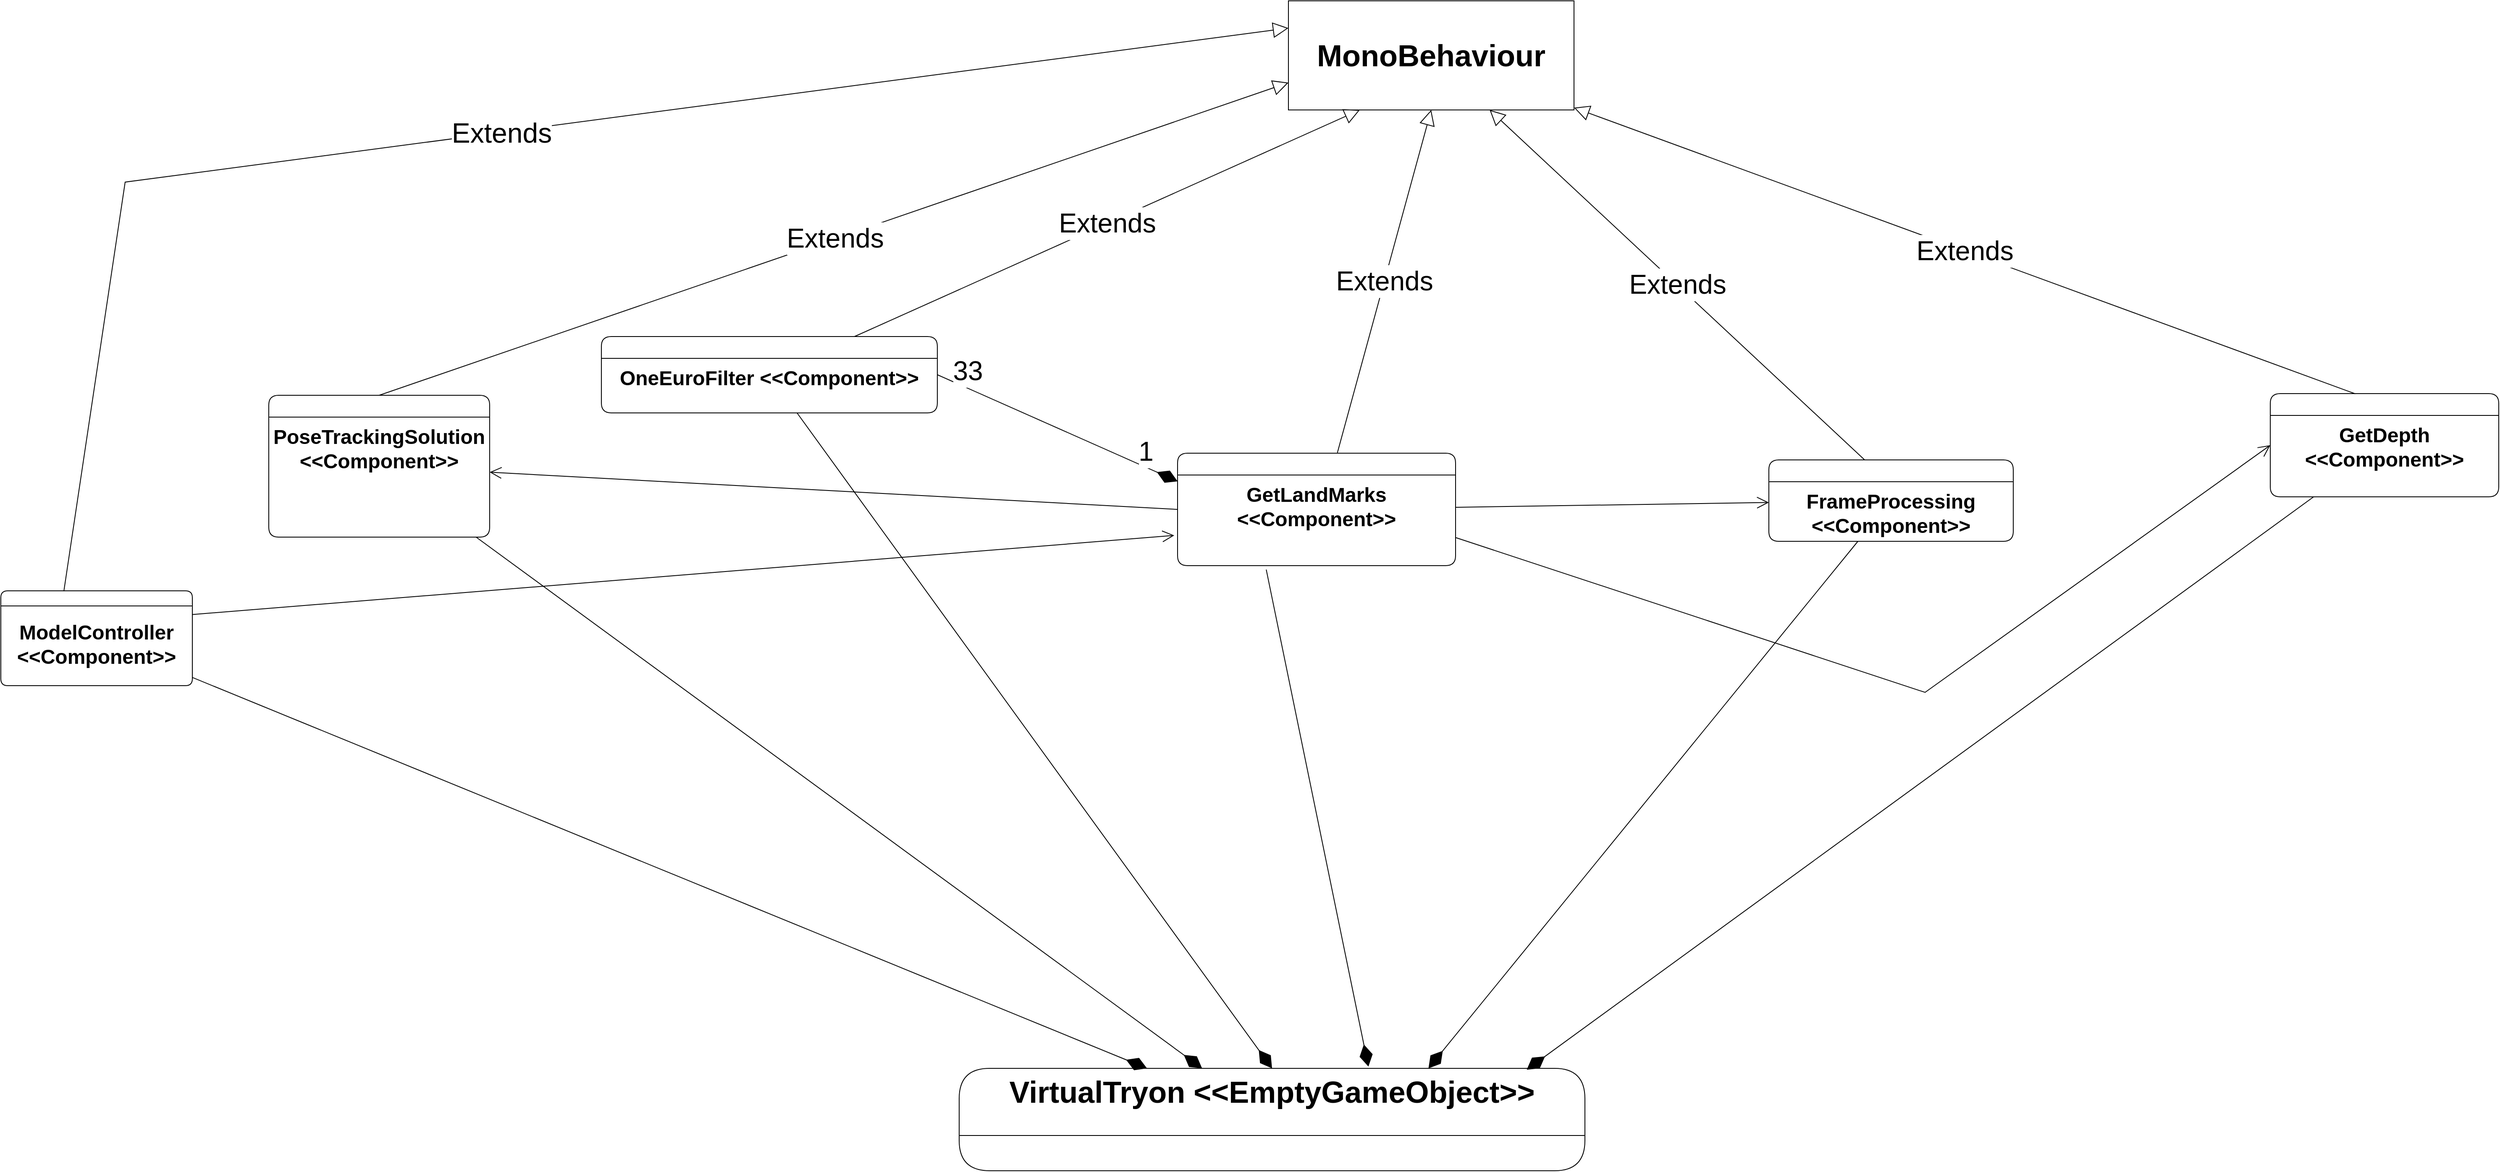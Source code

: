 <mxfile version="21.2.1" type="device">
  <diagram id="C5RBs43oDa-KdzZeNtuy" name="Page-1">
    <mxGraphModel dx="4569" dy="3009" grid="0" gridSize="10" guides="1" tooltips="1" connect="1" arrows="1" fold="1" page="0" pageScale="1" pageWidth="827" pageHeight="1169" math="0" shadow="0">
      <root>
        <mxCell id="WIyWlLk6GJQsqaUBKTNV-0" />
        <mxCell id="WIyWlLk6GJQsqaUBKTNV-1" parent="WIyWlLk6GJQsqaUBKTNV-0" />
        <mxCell id="JTSKyNm3AYxUhAFt5JvO-18" value="&lt;font style=&quot;font-size: 24px;&quot;&gt;&lt;br&gt;FrameProcessing &amp;lt;&amp;lt;Component&amp;gt;&amp;gt;&lt;/font&gt;" style="swimlane;fontStyle=1;align=center;verticalAlign=top;childLayout=stackLayout;horizontal=1;startSize=26;horizontalStack=0;resizeParent=1;resizeParentMax=0;resizeLast=0;collapsible=1;marginBottom=0;whiteSpace=wrap;html=1;rounded=1;" parent="WIyWlLk6GJQsqaUBKTNV-1" vertex="1" collapsed="1">
          <mxGeometry x="1157" y="-751" width="291" height="97" as="geometry">
            <mxRectangle x="1202" y="-674" width="519" height="427" as="alternateBounds" />
          </mxGeometry>
        </mxCell>
        <mxCell id="JTSKyNm3AYxUhAFt5JvO-19" value="&lt;p style=&quot;line-height: 170%;&quot;&gt;&lt;font style=&quot;font-size: 12px;&quot;&gt;&lt;span style=&quot;background-color: initial; color: var(--tw-prose-code);&quot;&gt;+ arCamera:&amp;nbsp;&lt;/span&gt;GameObject&amp;nbsp;&lt;br&gt;&lt;span style=&quot;background-color: initial; color: var(--tw-prose-code);&quot;&gt;+ arCameraManager:&amp;nbsp;&lt;/span&gt;ARCameraManager&amp;nbsp;&lt;br&gt;&lt;span style=&quot;background-color: initial; color: var(--tw-prose-code);&quot;&gt;- m_Texture:&amp;nbsp;&lt;/span&gt;Texture2D&amp;nbsp;&lt;br&gt;&lt;span style=&quot;background-color: initial; color: var(--tw-prose-code);&quot;&gt;- processedImage:&amp;nbsp;&lt;/span&gt;Texture2D&amp;nbsp;&lt;br&gt;&lt;span style=&quot;background-color: initial; color: var(--tw-prose-code);&quot;&gt;- StaticImgSrc:&amp;nbsp;&lt;/span&gt;GameObject&amp;nbsp;&lt;br&gt;&lt;span style=&quot;background-color: initial; color: var(--tw-prose-code);&quot;&gt;- imageChanged: bool&lt;/span&gt;&lt;/font&gt;&lt;/p&gt;&amp;nbsp;" style="text;strokeColor=none;fillColor=none;align=left;verticalAlign=top;spacingLeft=4;spacingRight=4;overflow=hidden;rotatable=0;points=[[0,0.5],[1,0.5]];portConstraint=eastwest;whiteSpace=wrap;html=1;rounded=1;" parent="JTSKyNm3AYxUhAFt5JvO-18" vertex="1">
          <mxGeometry y="26" width="519" height="146" as="geometry" />
        </mxCell>
        <mxCell id="JTSKyNm3AYxUhAFt5JvO-20" value="" style="line;strokeWidth=1;fillColor=none;align=left;verticalAlign=middle;spacingTop=-1;spacingLeft=3;spacingRight=3;rotatable=0;labelPosition=right;points=[];portConstraint=eastwest;strokeColor=inherit;rounded=1;" parent="JTSKyNm3AYxUhAFt5JvO-18" vertex="1">
          <mxGeometry y="172" width="519" height="11" as="geometry" />
        </mxCell>
        <mxCell id="JTSKyNm3AYxUhAFt5JvO-21" value="&lt;p style=&quot;line-height: 180%;&quot;&gt;&lt;font style=&quot;font-size: 12px;&quot;&gt;&lt;span style=&quot;background-color: initial; color: rgb(51, 0, 0);&quot;&gt;+ Start(): void&lt;/span&gt;&lt;br&gt;&lt;span style=&quot;background-color: initial; color: rgb(51, 0, 0);&quot;&gt;+ Update(): void&lt;span style=&quot;&quot;&gt; &lt;/span&gt;&lt;/span&gt;&lt;br&gt;&lt;span style=&quot;background-color: initial; color: rgb(51, 0, 0);&quot;&gt;+ OnEnable(): void&lt;/span&gt;&lt;br&gt;&lt;span style=&quot;background-color: initial; color: rgb(51, 0, 0);&quot;&gt;+ OnDisable(): void&lt;/span&gt;&lt;br&gt;&lt;span style=&quot;background-color: initial; color: rgb(51, 0, 0);&quot;&gt;+ OnCameraFrameReceived(eventArgs: ARCameraFrameEventArgs): void&lt;/span&gt;&lt;br&gt;&lt;span style=&quot;background-color: initial; color: rgb(51, 0, 0);&quot;&gt;- ProcessFrame(image: XRCpuImage): void&lt;/span&gt;&lt;br&gt;&lt;span style=&quot;background-color: initial; color: rgb(51, 0, 0);&quot;&gt;- rotateTexture(originalTexture: Texture2D, clockwise: bool): Texture2D&lt;/span&gt;&lt;br&gt;&lt;span style=&quot;background-color: initial; color: rgb(51, 0, 0);&quot;&gt;+ SetImageChanged(status: bool): void&lt;/span&gt;&lt;br&gt;&lt;span style=&quot;background-color: initial; color: rgb(51, 0, 0);&quot;&gt;+ GetImageChanged(): bool&lt;/span&gt;&lt;/font&gt;&lt;/p&gt;" style="text;strokeColor=none;fillColor=none;align=left;verticalAlign=top;spacingLeft=4;spacingRight=4;overflow=hidden;rotatable=0;points=[[0,0.5],[1,0.5]];portConstraint=eastwest;whiteSpace=wrap;html=1;rounded=1;" parent="JTSKyNm3AYxUhAFt5JvO-18" vertex="1">
          <mxGeometry y="183" width="519" height="244" as="geometry" />
        </mxCell>
        <mxCell id="JTSKyNm3AYxUhAFt5JvO-22" value="&lt;font style=&quot;font-size: 24px;&quot;&gt;&lt;br&gt;GetDepth &amp;lt;&amp;lt;Component&amp;gt;&amp;gt;&lt;/font&gt;" style="swimlane;fontStyle=1;align=center;verticalAlign=top;childLayout=stackLayout;horizontal=1;startSize=26;horizontalStack=0;resizeParent=1;resizeParentMax=0;resizeLast=0;collapsible=1;marginBottom=0;whiteSpace=wrap;html=1;rounded=1;" parent="WIyWlLk6GJQsqaUBKTNV-1" vertex="1" collapsed="1">
          <mxGeometry x="1754" y="-830" width="272" height="123" as="geometry">
            <mxRectangle x="1928" y="-744" width="518" height="448" as="alternateBounds" />
          </mxGeometry>
        </mxCell>
        <mxCell id="JTSKyNm3AYxUhAFt5JvO-23" value="&lt;p style=&quot;line-height: 170%;&quot;&gt;&lt;font style=&quot;font-size: 12px;&quot;&gt;&lt;span style=&quot;background-color: initial;&quot;&gt;&lt;font style=&quot;font-size: 12px;&quot; color=&quot;#330000&quot;&gt;+ arCamera:&amp;nbsp;&lt;/font&gt;&lt;/span&gt;GameObject&lt;br&gt;&lt;span style=&quot;background-color: initial;&quot;&gt;&lt;font style=&quot;font-size: 12px;&quot; color=&quot;#330000&quot;&gt;+ arCameraManager:&amp;nbsp;&lt;/font&gt;&lt;/span&gt;ARCameraManager&amp;nbsp;&lt;br&gt;&lt;span style=&quot;background-color: initial;&quot;&gt;&lt;font style=&quot;font-size: 12px;&quot; color=&quot;#330000&quot;&gt;+ manager:&amp;nbsp;&lt;/font&gt;&lt;/span&gt;AROcclusionManager&amp;nbsp;&lt;br&gt;&lt;span style=&quot;background-color: initial;&quot;&gt;&lt;font style=&quot;font-size: 12px;&quot; color=&quot;#330000&quot;&gt;- formattedDepth:&amp;nbsp;&lt;/font&gt;&lt;/span&gt;float&amp;nbsp;&lt;br&gt;&lt;span style=&quot;background-color: initial;&quot;&gt;&lt;font style=&quot;font-size: 12px;&quot; color=&quot;#330000&quot;&gt;- poseTrackingSolution:&amp;nbsp;&lt;/font&gt;&lt;/span&gt;PoseTrackingSolution&lt;br&gt;&lt;span style=&quot;background-color: initial;&quot;&gt;&lt;font style=&quot;font-size: 12px;&quot; color=&quot;#330000&quot;&gt;- texture2:&amp;nbsp;&lt;/font&gt;&lt;/span&gt;Texture2D&amp;nbsp;&lt;br&gt;&lt;span style=&quot;background-color: initial;&quot;&gt;&lt;font style=&quot;font-size: 12px;&quot; color=&quot;#330000&quot;&gt;- resizedTex:&amp;nbsp;&lt;/font&gt;&lt;/span&gt;Texture2D&amp;nbsp;&lt;br&gt;&lt;span style=&quot;background-color: initial;&quot;&gt;&lt;font style=&quot;font-size: 12px;&quot; color=&quot;#330000&quot;&gt;- Rimage2:&amp;nbsp;&lt;/font&gt;&lt;/span&gt;RawImage&amp;nbsp;&lt;br&gt;&lt;span style=&quot;background-color: initial;&quot;&gt;&lt;font style=&quot;font-size: 12px;&quot; color=&quot;#330000&quot;&gt;- colors:&amp;nbsp;&lt;/font&gt;&lt;/span&gt;Color32[]&lt;br&gt;&lt;span style=&quot;background-color: initial;&quot;&gt;&lt;font style=&quot;font-size: 12px;&quot; color=&quot;#330000&quot;&gt;- avgDepth:&amp;nbsp;&lt;/font&gt;&lt;/span&gt;float&lt;br&gt;&lt;span style=&quot;background-color: initial;&quot;&gt;&lt;font style=&quot;font-size: 12px;&quot; color=&quot;#330000&quot;&gt;- m_Texture: Texture2D&lt;/font&gt;&lt;/span&gt;&lt;/font&gt;&lt;/p&gt;" style="text;strokeColor=none;fillColor=none;align=left;verticalAlign=top;spacingLeft=4;spacingRight=4;overflow=hidden;rotatable=0;points=[[0,0.5],[1,0.5]];portConstraint=eastwest;whiteSpace=wrap;html=1;rounded=1;" parent="JTSKyNm3AYxUhAFt5JvO-22" vertex="1">
          <mxGeometry y="26" width="518" height="250" as="geometry" />
        </mxCell>
        <mxCell id="JTSKyNm3AYxUhAFt5JvO-75" value="Use" style="endArrow=open;endSize=12;dashed=1;html=1;rounded=0;" parent="JTSKyNm3AYxUhAFt5JvO-22" edge="1">
          <mxGeometry width="160" relative="1" as="geometry">
            <mxPoint x="8" y="264" as="sourcePoint" />
            <mxPoint x="168" y="264" as="targetPoint" />
          </mxGeometry>
        </mxCell>
        <mxCell id="JTSKyNm3AYxUhAFt5JvO-24" value="" style="line;strokeWidth=1;fillColor=none;align=left;verticalAlign=middle;spacingTop=-1;spacingLeft=3;spacingRight=3;rotatable=0;labelPosition=right;points=[];portConstraint=eastwest;strokeColor=inherit;rounded=1;" parent="JTSKyNm3AYxUhAFt5JvO-22" vertex="1">
          <mxGeometry y="276" width="518" height="22" as="geometry" />
        </mxCell>
        <mxCell id="JTSKyNm3AYxUhAFt5JvO-25" value="&lt;p style=&quot;line-height: 170%;&quot;&gt;&lt;font style=&quot;font-size: 12px;&quot;&gt;&lt;span style=&quot;background-color: initial; color: rgb(51, 0, 0);&quot;&gt;+ Start(): void&lt;/span&gt;&lt;br&gt;&lt;span style=&quot;background-color: initial; color: rgb(51, 0, 0);&quot;&gt;+ Update(): void&lt;/span&gt;&lt;br&gt;&lt;span style=&quot;background-color: initial; color: rgb(51, 0, 0);&quot;&gt;+ GetDistance(): float&lt;/span&gt;&lt;br&gt;&lt;span style=&quot;background-color: initial; color: rgb(51, 0, 0);&quot;&gt;- convertPixelDataToDistanceInMeters(data: byte[], format: XRCpuImage.Format): float&lt;/span&gt;&lt;br&gt;&lt;span style=&quot;background-color: initial; color: rgb(51, 0, 0);&quot;&gt;+ OnDisable(): void&lt;/span&gt;&lt;/font&gt;&lt;/p&gt;" style="text;strokeColor=none;fillColor=none;align=left;verticalAlign=top;spacingLeft=4;spacingRight=4;overflow=hidden;rotatable=0;points=[[0,0.5],[1,0.5]];portConstraint=eastwest;whiteSpace=wrap;html=1;rounded=1;" parent="JTSKyNm3AYxUhAFt5JvO-22" vertex="1">
          <mxGeometry y="298" width="518" height="150" as="geometry" />
        </mxCell>
        <mxCell id="JTSKyNm3AYxUhAFt5JvO-29" value="&lt;font style=&quot;font-size: 24px;&quot;&gt;&lt;br&gt;GetLandMarks &amp;lt;&amp;lt;Component&amp;gt;&amp;gt;&lt;/font&gt;" style="swimlane;fontStyle=1;align=center;verticalAlign=top;childLayout=stackLayout;horizontal=1;startSize=26;horizontalStack=0;resizeParent=1;resizeParentMax=0;resizeLast=0;collapsible=1;marginBottom=0;whiteSpace=wrap;html=1;rounded=1;" parent="WIyWlLk6GJQsqaUBKTNV-1" vertex="1" collapsed="1">
          <mxGeometry x="453" y="-759" width="331" height="134" as="geometry">
            <mxRectangle x="530" y="-718" width="522" height="633" as="alternateBounds" />
          </mxGeometry>
        </mxCell>
        <mxCell id="JTSKyNm3AYxUhAFt5JvO-30" value="&lt;p style=&quot;line-height: 170%;&quot;&gt;&lt;span style=&quot;background-color: initial; color: rgb(51, 0, 0);&quot;&gt;+ arCamera:&amp;nbsp;&lt;/span&gt;GameObject&lt;span style=&quot;color: rgb(51, 0, 0);&quot;&gt;&lt;/span&gt;&lt;br&gt;&lt;span style=&quot;background-color: initial; color: rgb(51, 0, 0);&quot;&gt;+ arCameraManager:&amp;nbsp;&lt;/span&gt;ARCameraManager&amp;nbsp;&lt;br&gt;&lt;span style=&quot;background-color: initial; color: rgb(51, 0, 0);&quot;&gt;+ poseTrackingSolution:&amp;nbsp;&lt;/span&gt;PoseTrackingSolution&amp;nbsp;&lt;br&gt;&lt;span style=&quot;background-color: initial; color: rgb(51, 0, 0);&quot;&gt;+ occlusionManager:&amp;nbsp;&lt;/span&gt;AROcclusionManager&lt;br&gt;&lt;span style=&quot;background-color: initial; color: rgb(51, 0, 0);&quot;&gt;+ activeModel:&amp;nbsp;&lt;/span&gt;GameObject&amp;nbsp;&lt;br&gt;&lt;span style=&quot;background-color: initial; color: rgb(51, 0, 0);&quot;&gt;+ frameProcessing:&amp;nbsp;&lt;/span&gt;FrameProcessing&amp;nbsp;&lt;br&gt;&lt;span style=&quot;background-color: initial; color: rgb(51, 0, 0);&quot;&gt;+ Depth:&amp;nbsp;&lt;/span&gt;GetDepth&amp;nbsp;&lt;br&gt;&lt;span style=&quot;background-color: initial; color: rgb(51, 0, 0);&quot;&gt;+ modelController:&amp;nbsp;&lt;/span&gt;ModelController&amp;nbsp;&lt;br&gt;&lt;span style=&quot;background-color: initial; color: rgb(51, 0, 0);&quot;&gt;- HumanDepthInMeters: float&lt;/span&gt;&lt;br&gt;&lt;span style=&quot;background-color: initial; color: rgb(51, 0, 0);&quot;&gt;- vector3Filter:&amp;nbsp;&lt;/span&gt;OneEuroFilter&amp;lt;Vector3&amp;gt;[]&lt;br&gt;&lt;span style=&quot;background-color: initial; color: rgb(51, 0, 0);&quot;&gt;- filterFrequency:&amp;nbsp;&lt;/span&gt;float&amp;nbsp;&lt;br&gt;&lt;span style=&quot;background-color: initial; color: rgb(51, 0, 0);&quot;&gt;- mincutoff:&amp;nbsp;&lt;/span&gt;float&amp;nbsp;&lt;br&gt;&lt;span style=&quot;background-color: initial; color: rgb(51, 0, 0);&quot;&gt;- beta:&amp;nbsp;&lt;/span&gt;float&amp;nbsp;&lt;br&gt;&lt;span style=&quot;background-color: initial; color: rgb(51, 0, 0);&quot;&gt;- NoisyModelPosition:&amp;nbsp;&lt;/span&gt;Vector3&amp;nbsp;&lt;br&gt;&lt;span style=&quot;background-color: initial; color: rgb(51, 0, 0);&quot;&gt;- Vector3 filteredModelPosition:&amp;nbsp;&lt;/span&gt;Vector3&amp;nbsp;&lt;br&gt;&lt;span style=&quot;background-color: initial; color: rgb(51, 0, 0);&quot;&gt;- noisyLandmarks:&amp;nbsp;&lt;/span&gt;Vector3[]&lt;br&gt;&lt;span style=&quot;background-color: initial; color: rgb(51, 0, 0);&quot;&gt;- filteredLandmarks: Vector3[]&lt;/span&gt;&lt;/p&gt;" style="text;strokeColor=none;fillColor=none;align=left;verticalAlign=top;spacingLeft=4;spacingRight=4;overflow=hidden;rotatable=0;points=[[0,0.5],[1,0.5]];portConstraint=eastwest;whiteSpace=wrap;html=1;rounded=1;" parent="JTSKyNm3AYxUhAFt5JvO-29" vertex="1">
          <mxGeometry y="26" width="522" height="371" as="geometry" />
        </mxCell>
        <mxCell id="JTSKyNm3AYxUhAFt5JvO-31" value="" style="line;strokeWidth=1;fillColor=none;align=left;verticalAlign=middle;spacingTop=-1;spacingLeft=3;spacingRight=3;rotatable=0;labelPosition=right;points=[];portConstraint=eastwest;strokeColor=inherit;rounded=1;" parent="JTSKyNm3AYxUhAFt5JvO-29" vertex="1">
          <mxGeometry y="397" width="522" height="28" as="geometry" />
        </mxCell>
        <mxCell id="JTSKyNm3AYxUhAFt5JvO-32" value="&lt;p style=&quot;line-height: 170%;&quot;&gt;&lt;font color=&quot;#330000&quot;&gt;&lt;span style=&quot;background-color: initial;&quot;&gt;+ Start(): void&lt;/span&gt;&lt;br&gt;&lt;span style=&quot;background-color: initial;&quot;&gt;+ OnPoseLandmarksReceived(poseLandmarks: NormalizedLandmarkList): void&lt;/span&gt;&lt;br&gt;&lt;span style=&quot;background-color: initial;&quot;&gt;+ Update(): void&lt;/span&gt;&lt;br&gt;&lt;span style=&quot;background-color: initial;&quot;&gt;+ OnDisable(): void&lt;/span&gt;&lt;br&gt;&lt;span style=&quot;background-color: initial;&quot;&gt;+ GetOneEuroFilterInstance(index: int): OneEuroFilter&amp;lt;Vector3&amp;gt;&lt;/span&gt;&lt;br&gt;&lt;span style=&quot;background-color: initial;&quot;&gt;+ GetFilteredModelPosition(): Vector3&lt;/span&gt;&lt;br&gt;&lt;span style=&quot;background-color: initial;&quot;&gt;+ GetFilteredLandMarkPosition(index: int): Vector3&lt;/span&gt;&lt;br&gt;&lt;span style=&quot;background-color: initial;&quot;&gt;+ GetNoisyLandMarkPosition(index: int): Vector3&lt;/span&gt;&lt;/font&gt;&lt;br&gt;&lt;/p&gt;" style="text;strokeColor=none;fillColor=none;align=left;verticalAlign=top;spacingLeft=4;spacingRight=4;overflow=hidden;rotatable=0;points=[[0,0.5],[1,0.5]];portConstraint=eastwest;whiteSpace=wrap;html=1;rounded=1;" parent="JTSKyNm3AYxUhAFt5JvO-29" vertex="1">
          <mxGeometry y="425" width="522" height="208" as="geometry" />
        </mxCell>
        <mxCell id="JTSKyNm3AYxUhAFt5JvO-33" value="&lt;font style=&quot;font-size: 24px;&quot;&gt;&lt;br&gt;ModelController &amp;lt;&amp;lt;Component&amp;gt;&amp;gt;&lt;/font&gt;" style="swimlane;fontStyle=1;align=center;verticalAlign=top;childLayout=stackLayout;horizontal=1;startSize=18;horizontalStack=0;resizeParent=1;resizeParentMax=0;resizeLast=0;collapsible=1;marginBottom=0;whiteSpace=wrap;html=1;rounded=1;" parent="WIyWlLk6GJQsqaUBKTNV-1" vertex="1" collapsed="1">
          <mxGeometry x="-948" y="-595" width="228" height="113" as="geometry">
            <mxRectangle x="-1357" y="-534" width="522" height="413" as="alternateBounds" />
          </mxGeometry>
        </mxCell>
        <mxCell id="JTSKyNm3AYxUhAFt5JvO-34" value="&lt;p style=&quot;line-height: 170%;&quot;&gt;&lt;font color=&quot;#330000&quot; style=&quot;font-size: 12px;&quot;&gt;&lt;span style=&quot;background-color: initial;&quot;&gt;+ arCamera:&amp;nbsp;&lt;/span&gt;&lt;/font&gt;GameObject&amp;nbsp;&lt;font color=&quot;#330000&quot; style=&quot;font-size: 12px;&quot;&gt;&lt;br&gt;&lt;span style=&quot;background-color: initial;&quot;&gt;+ arCameraManager:&amp;nbsp;&lt;/span&gt;&lt;/font&gt;ARCameraManager&amp;nbsp;&lt;font color=&quot;#330000&quot; style=&quot;font-size: 12px;&quot;&gt;&lt;br&gt;&lt;/font&gt;&lt;font color=&quot;#330000&quot; style=&quot;font-size: 12px;&quot;&gt;&lt;span style=&quot;background-color: initial;&quot;&gt;+ occlusionManager:&amp;nbsp;&lt;/span&gt;&lt;/font&gt;AROcclusionManager&amp;nbsp;&lt;font color=&quot;#330000&quot; style=&quot;font-size: 12px;&quot;&gt;&lt;br&gt;&lt;span style=&quot;background-color: initial;&quot;&gt;+ activeModel:&amp;nbsp;&lt;/span&gt;&lt;/font&gt;GameObject&amp;nbsp;&lt;font color=&quot;#330000&quot; style=&quot;font-size: 12px;&quot;&gt;&lt;br&gt;&lt;span style=&quot;background-color: initial;&quot;&gt;+ Models:&amp;nbsp;&lt;/span&gt;&lt;/font&gt;GameObject[]&amp;nbsp;&lt;font color=&quot;#330000&quot; style=&quot;font-size: 12px;&quot;&gt;&lt;br&gt;&lt;span style=&quot;background-color: initial;&quot;&gt;+ _getLandMarks:&amp;nbsp;&lt;/span&gt;&lt;/font&gt;getLandMarks&amp;nbsp;&lt;font color=&quot;#330000&quot; style=&quot;font-size: 12px;&quot;&gt;&lt;br&gt;&lt;span style=&quot;background-color: initial;&quot;&gt;- FilteredPositions:&amp;nbsp;&lt;/span&gt;&lt;/font&gt;Vector3[]&amp;nbsp;&lt;font color=&quot;#330000&quot; style=&quot;font-size: 12px;&quot;&gt;&lt;br&gt;&lt;span style=&quot;background-color: initial;&quot;&gt;- centerPos:&amp;nbsp;&lt;/span&gt;&lt;/font&gt;Vector3&amp;nbsp;&lt;font color=&quot;#330000&quot; style=&quot;font-size: 12px;&quot;&gt;&lt;br&gt;&lt;span style=&quot;background-color: initial;&quot;&gt;+ BodyPartTargets: GameObject[]&lt;/span&gt;&lt;/font&gt;&lt;br&gt;&lt;/p&gt;" style="text;strokeColor=none;fillColor=none;align=left;verticalAlign=top;spacingLeft=4;spacingRight=4;overflow=hidden;rotatable=0;points=[[0,0.5],[1,0.5]];portConstraint=eastwest;whiteSpace=wrap;html=1;rounded=1;" parent="JTSKyNm3AYxUhAFt5JvO-33" vertex="1">
          <mxGeometry y="18" width="522" height="230" as="geometry" />
        </mxCell>
        <mxCell id="JTSKyNm3AYxUhAFt5JvO-35" value="" style="line;strokeWidth=1;fillColor=none;align=left;verticalAlign=middle;spacingTop=-1;spacingLeft=3;spacingRight=3;rotatable=0;labelPosition=right;points=[];portConstraint=eastwest;strokeColor=inherit;rounded=1;" parent="JTSKyNm3AYxUhAFt5JvO-33" vertex="1">
          <mxGeometry y="248" width="522" height="22" as="geometry" />
        </mxCell>
        <mxCell id="JTSKyNm3AYxUhAFt5JvO-36" value="&lt;p style=&quot;line-height: 170%;&quot;&gt;&lt;font color=&quot;#330000&quot;&gt;&lt;span style=&quot;background-color: initial;&quot;&gt;+ Start(): void&lt;/span&gt;&lt;br&gt;&lt;span style=&quot;background-color: initial;&quot;&gt;+ UpdatePosition(): void&lt;/span&gt;&lt;br&gt;&lt;span style=&quot;background-color: initial;&quot;&gt;+ Update(): void&lt;/span&gt;&lt;br&gt;&lt;span style=&quot;background-color: initial;&quot;&gt;+ getActiveModel(): GameObject&lt;/span&gt;&lt;br&gt;&lt;span style=&quot;background-color: initial;&quot;&gt;+ setActiveModel(GameObject model)&lt;/span&gt;&lt;/font&gt;&lt;br&gt;&lt;/p&gt;" style="text;strokeColor=none;fillColor=none;align=left;verticalAlign=top;spacingLeft=4;spacingRight=4;overflow=hidden;rotatable=0;points=[[0,0.5],[1,0.5]];portConstraint=eastwest;whiteSpace=wrap;html=1;rounded=1;" parent="JTSKyNm3AYxUhAFt5JvO-33" vertex="1">
          <mxGeometry y="270" width="522" height="143" as="geometry" />
        </mxCell>
        <mxCell id="JTSKyNm3AYxUhAFt5JvO-37" value="&lt;font style=&quot;font-size: 24px;&quot;&gt;&lt;br&gt;OneEuroFilter &amp;lt;&amp;lt;Component&amp;gt;&amp;gt;&lt;/font&gt;" style="swimlane;fontStyle=1;align=center;verticalAlign=top;childLayout=stackLayout;horizontal=1;startSize=26;horizontalStack=0;resizeParent=1;resizeParentMax=0;resizeLast=0;collapsible=1;marginBottom=0;whiteSpace=wrap;html=1;rounded=1;" parent="WIyWlLk6GJQsqaUBKTNV-1" vertex="1" collapsed="1">
          <mxGeometry x="-233" y="-898" width="400" height="91" as="geometry">
            <mxRectangle x="-157" y="-941" width="522" height="464" as="alternateBounds" />
          </mxGeometry>
        </mxCell>
        <mxCell id="JTSKyNm3AYxUhAFt5JvO-38" value="&lt;p style=&quot;line-height: 170%;&quot;&gt;&lt;font style=&quot;font-size: 12px;&quot; color=&quot;#330000&quot;&gt;&lt;span style=&quot;background-color: initial; font-family: Verdana;&quot;&gt;- freq: float&lt;/span&gt;&lt;br&gt;&lt;span style=&quot;background-color: initial; font-family: Verdana;&quot;&gt;- mincutoff: float&lt;/span&gt;&lt;br&gt;&lt;span style=&quot;background-color: initial; font-family: Verdana;&quot;&gt;- beta: float&lt;/span&gt;&lt;br&gt;&lt;span style=&quot;background-color: initial; font-family: Verdana;&quot;&gt;- dcutoff: float&lt;/span&gt;&lt;br&gt;&lt;span style=&quot;background-color: initial; font-family: Verdana;&quot;&gt;- x: LowPassFilter&lt;/span&gt;&lt;br&gt;&lt;span style=&quot;background-color: initial; font-family: Verdana;&quot;&gt;- dx: LowPassFilter&lt;/span&gt;&lt;br&gt;&lt;span style=&quot;background-color: initial; font-family: Verdana;&quot;&gt;- lasttime: float&lt;/span&gt;&lt;br&gt;&lt;span style=&quot;background-color: initial; font-family: Verdana;&quot;&gt;+currValue: float&lt;/span&gt;&lt;br&gt;&lt;span style=&quot;background-color: initial; font-family: Verdana;&quot;&gt;+prevValue: float&lt;/span&gt;&lt;/font&gt;&lt;br&gt;&lt;/p&gt;" style="text;strokeColor=none;fillColor=none;align=left;verticalAlign=top;spacingLeft=4;spacingRight=4;overflow=hidden;rotatable=0;points=[[0,0.5],[1,0.5]];portConstraint=eastwest;whiteSpace=wrap;html=1;rounded=1;" parent="JTSKyNm3AYxUhAFt5JvO-37" vertex="1">
          <mxGeometry y="26" width="522" height="222" as="geometry" />
        </mxCell>
        <mxCell id="JTSKyNm3AYxUhAFt5JvO-39" value="" style="line;strokeWidth=1;fillColor=none;align=left;verticalAlign=middle;spacingTop=-1;spacingLeft=3;spacingRight=3;rotatable=0;labelPosition=right;points=[];portConstraint=eastwest;strokeColor=inherit;rounded=1;" parent="JTSKyNm3AYxUhAFt5JvO-37" vertex="1">
          <mxGeometry y="248" width="522" height="22" as="geometry" />
        </mxCell>
        <mxCell id="JTSKyNm3AYxUhAFt5JvO-40" value="&lt;p style=&quot;line-height: 170%;&quot;&gt;&lt;font style=&quot;font-size: 12px;&quot; color=&quot;#330000&quot;&gt;&lt;span style=&quot;background-color: initial;&quot;&gt;- alpha(float _cutoff): float&lt;/span&gt;&lt;br&gt;&lt;span style=&quot;background-color: initial;&quot;&gt;+ setFrequency(float _f): void&lt;/span&gt;&lt;br&gt;&lt;span style=&quot;background-color: initial;&quot;&gt;+ setMinCutoff(float _mc): void&lt;/span&gt;&lt;br&gt;&lt;span style=&quot;background-color: initial;&quot;&gt;+ setBeta(float _b): void&lt;/span&gt;&lt;br&gt;&lt;span style=&quot;background-color: initial;&quot;&gt;+ setDerivateCutoff(float _dc): void&lt;/span&gt;&lt;br&gt;&lt;span style=&quot;background-color: initial;&quot;&gt;+ OneEuroFilter(float _freq, float _mincutoff = 1.0f, float _beta = 0.0f, float _dcutoff = 1.0f)&lt;/span&gt;&lt;br&gt;&lt;span style=&quot;background-color: initial;&quot;&gt;+ UpdateParams(float _freq, float _mincutoff = 1.0f, float _beta = 0.0f, float _dcutoff = 1.0f): void&lt;/span&gt;&lt;br&gt;&lt;span style=&quot;background-color: initial;&quot;&gt;+ Filter(float value, float timestamp = -1.0f): void&lt;/span&gt;&lt;/font&gt;&lt;br&gt;&lt;/p&gt;" style="text;strokeColor=none;fillColor=none;align=left;verticalAlign=top;spacingLeft=4;spacingRight=4;overflow=hidden;rotatable=0;points=[[0,0.5],[1,0.5]];portConstraint=eastwest;whiteSpace=wrap;html=1;rounded=1;" parent="JTSKyNm3AYxUhAFt5JvO-37" vertex="1">
          <mxGeometry y="270" width="522" height="194" as="geometry" />
        </mxCell>
        <mxCell id="JTSKyNm3AYxUhAFt5JvO-41" value="&lt;font style=&quot;font-size: 24px;&quot;&gt;&lt;br&gt;PoseTrackingSolution &amp;lt;&amp;lt;Component&amp;gt;&amp;gt;&lt;/font&gt;" style="swimlane;fontStyle=1;align=center;verticalAlign=top;childLayout=stackLayout;horizontal=1;startSize=26;horizontalStack=0;resizeParent=1;resizeParentMax=0;resizeLast=0;collapsible=1;marginBottom=0;whiteSpace=wrap;html=1;rounded=1;" parent="WIyWlLk6GJQsqaUBKTNV-1" vertex="1" collapsed="1">
          <mxGeometry x="-629" y="-828" width="263" height="169" as="geometry">
            <mxRectangle x="-879" y="-831" width="609" height="388" as="alternateBounds" />
          </mxGeometry>
        </mxCell>
        <mxCell id="JTSKyNm3AYxUhAFt5JvO-42" value="&lt;p style=&quot;line-height: 170%;&quot;&gt;&lt;font style=&quot;font-size: 12px;&quot; color=&quot;#330000&quot;&gt;&lt;span style=&quot;background-color: initial;&quot;&gt;+ modelComplexity:&amp;nbsp;&lt;/span&gt;&lt;/font&gt;PoseTrackingGraph.ModelComplexity&amp;nbsp;&lt;font style=&quot;font-size: 12px;&quot; color=&quot;#330000&quot;&gt;&lt;br&gt;&lt;span style=&quot;background-color: initial;&quot;&gt;+ smoothLandmarks: bool&lt;/span&gt;&lt;br&gt;&lt;span style=&quot;background-color: initial;&quot;&gt;+ enableSegmentation: bool&lt;/span&gt;&lt;br&gt;&lt;span style=&quot;background-color: initial;&quot;&gt;+ smoothSegmentation: bool&lt;/span&gt;&lt;br&gt;&lt;span style=&quot;background-color: initial;&quot;&gt;+ minDetectionConfidence: float&lt;/span&gt;&lt;br&gt;&lt;span style=&quot;background-color: initial;&quot;&gt;+ minTrackingConfidence: float&lt;/span&gt;&lt;br&gt;&lt;span style=&quot;background-color: initial;&quot;&gt;+ _segmentationMaskAnnotationController: MaskAnnotationController&lt;/span&gt;&lt;/font&gt;&lt;br&gt;&lt;/p&gt;" style="text;strokeColor=none;fillColor=none;align=left;verticalAlign=top;spacingLeft=4;spacingRight=4;overflow=hidden;rotatable=0;points=[[0,0.5],[1,0.5]];portConstraint=eastwest;whiteSpace=wrap;html=1;rounded=1;" parent="JTSKyNm3AYxUhAFt5JvO-41" vertex="1">
          <mxGeometry y="26" width="609" height="173" as="geometry" />
        </mxCell>
        <mxCell id="JTSKyNm3AYxUhAFt5JvO-43" value="" style="line;strokeWidth=1;fillColor=none;align=left;verticalAlign=middle;spacingTop=-1;spacingLeft=3;spacingRight=3;rotatable=0;labelPosition=right;points=[];portConstraint=eastwest;strokeColor=inherit;rounded=1;" parent="JTSKyNm3AYxUhAFt5JvO-41" vertex="1">
          <mxGeometry y="199" width="609" height="22" as="geometry" />
        </mxCell>
        <mxCell id="JTSKyNm3AYxUhAFt5JvO-44" value="&lt;p style=&quot;line-height: 170%;&quot;&gt;&lt;font style=&quot;font-size: 12px;&quot; color=&quot;#330000&quot;&gt;&lt;span style=&quot;background-color: initial;&quot;&gt;+ OnStartRun(): void&lt;/span&gt;&lt;br&gt;&lt;span style=&quot;background-color: initial;&quot;&gt;+ AddTextureFrameToInputStream(TextureFrame textureFrame): void&lt;/span&gt;&lt;br&gt;&lt;span style=&quot;background-color: initial;&quot;&gt;+ WaitForNextValue(): void&lt;/span&gt;&lt;br&gt;&lt;span style=&quot;background-color: initial;&quot;&gt;+ OnPoseLandmarksOutput(stream: object, eventArgs: OutputEventArgs&amp;lt;NormalizedLandmarkList&amp;gt;): void&lt;/span&gt;&lt;br&gt;&lt;span style=&quot;background-color: initial;&quot;&gt;+ OnSegmentationMaskOutput(stream: object, eventArgs: OutputEventArgs&amp;lt;ImageFrame&amp;gt;)&lt;/span&gt;&lt;/font&gt;&lt;br&gt;&lt;/p&gt;" style="text;strokeColor=none;fillColor=none;align=left;verticalAlign=top;spacingLeft=4;spacingRight=4;overflow=hidden;rotatable=0;points=[[0,0.5],[1,0.5]];portConstraint=eastwest;whiteSpace=wrap;html=1;rounded=1;" parent="JTSKyNm3AYxUhAFt5JvO-41" vertex="1">
          <mxGeometry y="221" width="609" height="167" as="geometry" />
        </mxCell>
        <mxCell id="JTSKyNm3AYxUhAFt5JvO-46" value="&lt;font style=&quot;font-size: 36px;&quot;&gt;VirtualTryon &amp;lt;&amp;lt;EmptyGameObject&amp;gt;&amp;gt;&lt;/font&gt;" style="swimlane;fontStyle=1;align=center;verticalAlign=top;childLayout=stackLayout;horizontal=1;startSize=80;horizontalStack=0;resizeParent=1;resizeParentMax=0;resizeLast=0;collapsible=1;marginBottom=0;whiteSpace=wrap;html=1;rounded=1;" parent="WIyWlLk6GJQsqaUBKTNV-1" vertex="1">
          <mxGeometry x="193" y="-26" width="745" height="122" as="geometry">
            <mxRectangle x="195" y="148" width="98" height="26" as="alternateBounds" />
          </mxGeometry>
        </mxCell>
        <mxCell id="JTSKyNm3AYxUhAFt5JvO-51" value="" style="endArrow=diamondThin;endFill=1;endSize=24;html=1;rounded=0;" parent="WIyWlLk6GJQsqaUBKTNV-1" source="JTSKyNm3AYxUhAFt5JvO-36" target="JTSKyNm3AYxUhAFt5JvO-46" edge="1">
          <mxGeometry width="160" relative="1" as="geometry">
            <mxPoint x="-9" y="-1083" as="sourcePoint" />
            <mxPoint x="151" y="-1083" as="targetPoint" />
          </mxGeometry>
        </mxCell>
        <mxCell id="JTSKyNm3AYxUhAFt5JvO-52" value="" style="endArrow=diamondThin;endFill=1;endSize=24;html=1;rounded=0;" parent="WIyWlLk6GJQsqaUBKTNV-1" source="JTSKyNm3AYxUhAFt5JvO-41" target="JTSKyNm3AYxUhAFt5JvO-46" edge="1">
          <mxGeometry width="160" relative="1" as="geometry">
            <mxPoint x="-948" y="-794" as="sourcePoint" />
            <mxPoint x="-708" y="-1151" as="targetPoint" />
          </mxGeometry>
        </mxCell>
        <mxCell id="JTSKyNm3AYxUhAFt5JvO-53" value="" style="endArrow=diamondThin;endFill=1;endSize=24;html=1;rounded=0;entryX=0.5;entryY=0;entryDx=0;entryDy=0;" parent="WIyWlLk6GJQsqaUBKTNV-1" source="JTSKyNm3AYxUhAFt5JvO-37" target="JTSKyNm3AYxUhAFt5JvO-46" edge="1">
          <mxGeometry width="160" relative="1" as="geometry">
            <mxPoint x="837" y="-964" as="sourcePoint" />
            <mxPoint x="62" y="-1385" as="targetPoint" />
          </mxGeometry>
        </mxCell>
        <mxCell id="JTSKyNm3AYxUhAFt5JvO-54" value="" style="endArrow=diamondThin;endFill=1;endSize=24;html=1;rounded=0;exitX=0.319;exitY=1.035;exitDx=0;exitDy=0;entryX=0.654;entryY=-0.017;entryDx=0;entryDy=0;entryPerimeter=0;exitPerimeter=0;" parent="WIyWlLk6GJQsqaUBKTNV-1" source="JTSKyNm3AYxUhAFt5JvO-32" target="JTSKyNm3AYxUhAFt5JvO-46" edge="1">
          <mxGeometry width="160" relative="1" as="geometry">
            <mxPoint x="205" y="-1295" as="sourcePoint" />
            <mxPoint x="-1046" y="-1746" as="targetPoint" />
          </mxGeometry>
        </mxCell>
        <mxCell id="JTSKyNm3AYxUhAFt5JvO-55" value="" style="endArrow=diamondThin;endFill=1;endSize=24;html=1;rounded=0;entryX=0.75;entryY=0;entryDx=0;entryDy=0;" parent="WIyWlLk6GJQsqaUBKTNV-1" source="JTSKyNm3AYxUhAFt5JvO-21" target="JTSKyNm3AYxUhAFt5JvO-46" edge="1">
          <mxGeometry width="160" relative="1" as="geometry">
            <mxPoint x="481" y="-1872" as="sourcePoint" />
            <mxPoint x="85" y="-1108" as="targetPoint" />
          </mxGeometry>
        </mxCell>
        <mxCell id="JTSKyNm3AYxUhAFt5JvO-56" value="" style="endArrow=diamondThin;endFill=1;endSize=24;html=1;rounded=0;entryX=0.907;entryY=0.013;entryDx=0;entryDy=0;entryPerimeter=0;" parent="WIyWlLk6GJQsqaUBKTNV-1" source="JTSKyNm3AYxUhAFt5JvO-25" target="JTSKyNm3AYxUhAFt5JvO-46" edge="1">
          <mxGeometry width="160" relative="1" as="geometry">
            <mxPoint x="472" y="-1695" as="sourcePoint" />
            <mxPoint x="-428" y="-706" as="targetPoint" />
          </mxGeometry>
        </mxCell>
        <mxCell id="JTSKyNm3AYxUhAFt5JvO-59" value="&lt;b&gt;&lt;font style=&quot;font-size: 36px;&quot;&gt;MonoBehaviour&lt;/font&gt;&lt;/b&gt;" style="html=1;whiteSpace=wrap;" parent="WIyWlLk6GJQsqaUBKTNV-1" vertex="1">
          <mxGeometry x="585" y="-1298" width="340" height="130" as="geometry" />
        </mxCell>
        <mxCell id="JTSKyNm3AYxUhAFt5JvO-65" value="Extends" style="endArrow=block;endSize=16;endFill=0;html=1;rounded=0;exitX=0.372;exitY=0.002;exitDx=0;exitDy=0;exitPerimeter=0;fontSize=32;" parent="WIyWlLk6GJQsqaUBKTNV-1" source="JTSKyNm3AYxUhAFt5JvO-22" target="JTSKyNm3AYxUhAFt5JvO-59" edge="1">
          <mxGeometry width="160" relative="1" as="geometry">
            <mxPoint x="1415" y="-665" as="sourcePoint" />
            <mxPoint x="720" y="-1118" as="targetPoint" />
          </mxGeometry>
        </mxCell>
        <mxCell id="JTSKyNm3AYxUhAFt5JvO-64" value="Extends" style="endArrow=block;endSize=16;endFill=0;html=1;rounded=0;exitX=0.391;exitY=-0.003;exitDx=0;exitDy=0;exitPerimeter=0;fontSize=32;" parent="WIyWlLk6GJQsqaUBKTNV-1" source="JTSKyNm3AYxUhAFt5JvO-18" target="JTSKyNm3AYxUhAFt5JvO-59" edge="1">
          <mxGeometry width="160" relative="1" as="geometry">
            <mxPoint x="855" y="-753" as="sourcePoint" />
            <mxPoint x="710" y="-1128" as="targetPoint" />
          </mxGeometry>
        </mxCell>
        <mxCell id="JTSKyNm3AYxUhAFt5JvO-63" value="Extends" style="endArrow=block;endSize=16;endFill=0;html=1;rounded=0;entryX=0.5;entryY=1;entryDx=0;entryDy=0;exitX=0.575;exitY=-0.005;exitDx=0;exitDy=0;exitPerimeter=0;fontSize=32;" parent="WIyWlLk6GJQsqaUBKTNV-1" source="JTSKyNm3AYxUhAFt5JvO-29" target="JTSKyNm3AYxUhAFt5JvO-59" edge="1">
          <mxGeometry width="160" relative="1" as="geometry">
            <mxPoint x="317" y="-634" as="sourcePoint" />
            <mxPoint x="700" y="-1138" as="targetPoint" />
          </mxGeometry>
        </mxCell>
        <mxCell id="JTSKyNm3AYxUhAFt5JvO-62" value="Extends" style="endArrow=block;endSize=16;endFill=0;html=1;rounded=0;entryX=0.25;entryY=1;entryDx=0;entryDy=0;fontSize=32;" parent="WIyWlLk6GJQsqaUBKTNV-1" source="JTSKyNm3AYxUhAFt5JvO-37" target="JTSKyNm3AYxUhAFt5JvO-59" edge="1">
          <mxGeometry width="160" relative="1" as="geometry">
            <mxPoint x="-526" y="-611" as="sourcePoint" />
            <mxPoint x="693" y="-1132" as="targetPoint" />
          </mxGeometry>
        </mxCell>
        <mxCell id="JTSKyNm3AYxUhAFt5JvO-61" value="Extends" style="endArrow=block;endSize=16;endFill=0;html=1;rounded=0;entryX=0;entryY=0.75;entryDx=0;entryDy=0;exitX=0.5;exitY=0;exitDx=0;exitDy=0;fontSize=32;" parent="WIyWlLk6GJQsqaUBKTNV-1" source="JTSKyNm3AYxUhAFt5JvO-41" target="JTSKyNm3AYxUhAFt5JvO-59" edge="1">
          <mxGeometry x="0.002" width="160" relative="1" as="geometry">
            <mxPoint x="-1155" y="-630" as="sourcePoint" />
            <mxPoint x="680" y="-1158" as="targetPoint" />
            <mxPoint as="offset" />
          </mxGeometry>
        </mxCell>
        <mxCell id="JTSKyNm3AYxUhAFt5JvO-66" value="" style="endArrow=open;endFill=1;endSize=12;html=1;rounded=0;" parent="WIyWlLk6GJQsqaUBKTNV-1" source="JTSKyNm3AYxUhAFt5JvO-30" target="JTSKyNm3AYxUhAFt5JvO-19" edge="1">
          <mxGeometry width="160" relative="1" as="geometry">
            <mxPoint x="1068" y="-444" as="sourcePoint" />
            <mxPoint x="1208" y="-444" as="targetPoint" />
          </mxGeometry>
        </mxCell>
        <mxCell id="JTSKyNm3AYxUhAFt5JvO-67" value="" style="endArrow=open;endFill=1;endSize=12;html=1;rounded=0;entryX=0;entryY=0.5;entryDx=0;entryDy=0;exitX=1;exitY=0.75;exitDx=0;exitDy=0;" parent="WIyWlLk6GJQsqaUBKTNV-1" source="JTSKyNm3AYxUhAFt5JvO-29" target="JTSKyNm3AYxUhAFt5JvO-25" edge="1">
          <mxGeometry width="160" relative="1" as="geometry">
            <mxPoint x="1063" y="-333" as="sourcePoint" />
            <mxPoint x="1198" y="-339" as="targetPoint" />
            <Array as="points">
              <mxPoint x="1343" y="-474" />
            </Array>
          </mxGeometry>
        </mxCell>
        <mxCell id="JTSKyNm3AYxUhAFt5JvO-70" value="" style="endArrow=open;endFill=1;endSize=12;html=1;rounded=0;exitX=0;exitY=0.5;exitDx=0;exitDy=0;" parent="WIyWlLk6GJQsqaUBKTNV-1" source="JTSKyNm3AYxUhAFt5JvO-29" target="JTSKyNm3AYxUhAFt5JvO-44" edge="1">
          <mxGeometry width="160" relative="1" as="geometry">
            <mxPoint x="549" y="-315" as="sourcePoint" />
            <mxPoint x="401" y="-404" as="targetPoint" />
          </mxGeometry>
        </mxCell>
        <mxCell id="JTSKyNm3AYxUhAFt5JvO-73" value="" style="endArrow=open;endFill=1;endSize=12;html=1;rounded=0;entryX=-0.012;entryY=0.731;entryDx=0;entryDy=0;entryPerimeter=0;exitX=1;exitY=0.25;exitDx=0;exitDy=0;" parent="WIyWlLk6GJQsqaUBKTNV-1" source="JTSKyNm3AYxUhAFt5JvO-33" target="JTSKyNm3AYxUhAFt5JvO-32" edge="1">
          <mxGeometry width="160" relative="1" as="geometry">
            <mxPoint x="-954" y="-425" as="sourcePoint" />
            <mxPoint x="-794" y="-425" as="targetPoint" />
          </mxGeometry>
        </mxCell>
        <mxCell id="JTSKyNm3AYxUhAFt5JvO-60" value="Extends" style="endArrow=block;endSize=16;endFill=0;html=1;rounded=0;entryX=0;entryY=0.25;entryDx=0;entryDy=0;exitX=0.329;exitY=0.005;exitDx=0;exitDy=0;exitPerimeter=0;fontSize=33;" parent="WIyWlLk6GJQsqaUBKTNV-1" source="JTSKyNm3AYxUhAFt5JvO-33" target="JTSKyNm3AYxUhAFt5JvO-59" edge="1">
          <mxGeometry width="160" relative="1" as="geometry">
            <mxPoint x="-1055" y="-533" as="sourcePoint" />
            <mxPoint x="-895" y="-533" as="targetPoint" />
            <Array as="points">
              <mxPoint x="-800" y="-1082" />
            </Array>
          </mxGeometry>
        </mxCell>
        <mxCell id="JTSKyNm3AYxUhAFt5JvO-85" value="" style="endArrow=diamondThin;endFill=1;endSize=24;html=1;rounded=0;entryX=0;entryY=0.25;entryDx=0;entryDy=0;exitX=1;exitY=0.5;exitDx=0;exitDy=0;fontSize=21;" parent="WIyWlLk6GJQsqaUBKTNV-1" source="JTSKyNm3AYxUhAFt5JvO-37" target="JTSKyNm3AYxUhAFt5JvO-29" edge="1">
          <mxGeometry width="160" relative="1" as="geometry">
            <mxPoint x="205" y="-846" as="sourcePoint" />
            <mxPoint x="365" y="-846" as="targetPoint" />
          </mxGeometry>
        </mxCell>
        <mxCell id="JTSKyNm3AYxUhAFt5JvO-87" value="&lt;font style=&quot;font-size: 32px;&quot;&gt;33&lt;/font&gt;" style="edgeLabel;html=1;align=center;verticalAlign=middle;resizable=0;points=[];rotation=0;fontSize=32;" parent="JTSKyNm3AYxUhAFt5JvO-85" vertex="1" connectable="0">
          <mxGeometry x="-0.874" y="1" relative="1" as="geometry">
            <mxPoint x="18" y="-12" as="offset" />
          </mxGeometry>
        </mxCell>
        <mxCell id="JTSKyNm3AYxUhAFt5JvO-89" value="&lt;font style=&quot;font-size: 32px;&quot;&gt;1&lt;/font&gt;" style="edgeLabel;html=1;align=center;verticalAlign=middle;resizable=0;points=[];fontSize=32;" parent="JTSKyNm3AYxUhAFt5JvO-85" vertex="1" connectable="0">
          <mxGeometry x="0.697" relative="1" as="geometry">
            <mxPoint x="5" y="-17" as="offset" />
          </mxGeometry>
        </mxCell>
      </root>
    </mxGraphModel>
  </diagram>
</mxfile>
